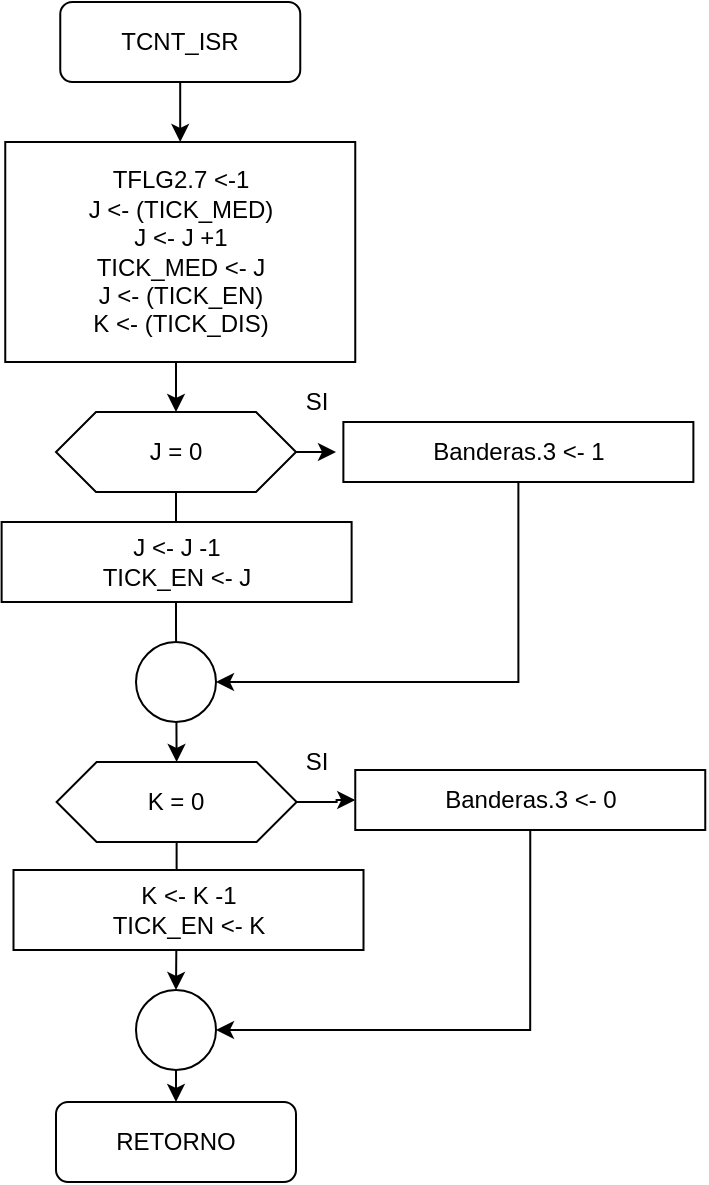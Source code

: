 <mxfile version="14.4.3" type="device"><diagram id="C5RBs43oDa-KdzZeNtuy" name="Page-1"><mxGraphModel dx="787" dy="504" grid="1" gridSize="10" guides="1" tooltips="1" connect="1" arrows="1" fold="1" page="1" pageScale="1" pageWidth="827" pageHeight="1169" math="0" shadow="0"><root><mxCell id="WIyWlLk6GJQsqaUBKTNV-0"/><mxCell id="WIyWlLk6GJQsqaUBKTNV-1" parent="WIyWlLk6GJQsqaUBKTNV-0"/><mxCell id="3UIUOjf5Csk4QFgUwrub-1" value="" style="edgeStyle=orthogonalEdgeStyle;rounded=0;orthogonalLoop=1;jettySize=auto;html=1;" parent="WIyWlLk6GJQsqaUBKTNV-1" source="WIyWlLk6GJQsqaUBKTNV-3" target="pfgqfrJoT4rs6NwWn4Od-164" edge="1"><mxGeometry relative="1" as="geometry"/></mxCell><mxCell id="WIyWlLk6GJQsqaUBKTNV-3" value="TCNT_ISR" style="rounded=1;whiteSpace=wrap;html=1;fontSize=12;glass=0;strokeWidth=1;shadow=0;" parent="WIyWlLk6GJQsqaUBKTNV-1" vertex="1"><mxGeometry x="282.13" width="120" height="40" as="geometry"/></mxCell><mxCell id="pfgqfrJoT4rs6NwWn4Od-118" style="edgeStyle=orthogonalEdgeStyle;rounded=0;orthogonalLoop=1;jettySize=auto;html=1;exitX=0.5;exitY=1;exitDx=0;exitDy=0;entryX=0.5;entryY=0;entryDx=0;entryDy=0;" parent="WIyWlLk6GJQsqaUBKTNV-1" target="pfgqfrJoT4rs6NwWn4Od-114" edge="1"><mxGeometry relative="1" as="geometry"><mxPoint x="338.75" y="175" as="sourcePoint"/></mxGeometry></mxCell><mxCell id="pfgqfrJoT4rs6NwWn4Od-166" style="edgeStyle=orthogonalEdgeStyle;rounded=0;orthogonalLoop=1;jettySize=auto;html=1;exitX=1;exitY=0.5;exitDx=0;exitDy=0;" parent="WIyWlLk6GJQsqaUBKTNV-1" source="pfgqfrJoT4rs6NwWn4Od-114" edge="1"><mxGeometry relative="1" as="geometry"><mxPoint x="420" y="225" as="targetPoint"/></mxGeometry></mxCell><mxCell id="pfgqfrJoT4rs6NwWn4Od-171" style="edgeStyle=orthogonalEdgeStyle;rounded=0;orthogonalLoop=1;jettySize=auto;html=1;exitX=0.5;exitY=1;exitDx=0;exitDy=0;entryX=0.5;entryY=0;entryDx=0;entryDy=0;" parent="WIyWlLk6GJQsqaUBKTNV-1" source="pfgqfrJoT4rs6NwWn4Od-114" target="pfgqfrJoT4rs6NwWn4Od-168" edge="1"><mxGeometry relative="1" as="geometry"/></mxCell><mxCell id="pfgqfrJoT4rs6NwWn4Od-114" value="J = 0" style="shape=hexagon;perimeter=hexagonPerimeter2;whiteSpace=wrap;html=1;fixedSize=1;" parent="WIyWlLk6GJQsqaUBKTNV-1" vertex="1"><mxGeometry x="280" y="205" width="120" height="40" as="geometry"/></mxCell><mxCell id="pfgqfrJoT4rs6NwWn4Od-121" value="SI" style="text;html=1;align=center;verticalAlign=middle;resizable=0;points=[];autosize=1;" parent="WIyWlLk6GJQsqaUBKTNV-1" vertex="1"><mxGeometry x="394.69" y="190" width="30" height="20" as="geometry"/></mxCell><mxCell id="pfgqfrJoT4rs6NwWn4Od-170" style="edgeStyle=orthogonalEdgeStyle;rounded=0;orthogonalLoop=1;jettySize=auto;html=1;exitX=0.5;exitY=1;exitDx=0;exitDy=0;entryX=1;entryY=0.5;entryDx=0;entryDy=0;" parent="WIyWlLk6GJQsqaUBKTNV-1" source="pfgqfrJoT4rs6NwWn4Od-141" target="pfgqfrJoT4rs6NwWn4Od-169" edge="1"><mxGeometry relative="1" as="geometry"/></mxCell><mxCell id="pfgqfrJoT4rs6NwWn4Od-141" value="Banderas.3 &amp;lt;- 1" style="rounded=0;whiteSpace=wrap;html=1;" parent="WIyWlLk6GJQsqaUBKTNV-1" vertex="1"><mxGeometry x="423.69" y="210" width="175" height="30" as="geometry"/></mxCell><mxCell id="pfgqfrJoT4rs6NwWn4Od-164" value="&lt;div&gt;TFLG2.7 &amp;lt;-1&lt;/div&gt;&lt;div&gt;J &amp;lt;- (TICK_MED)&lt;/div&gt;&lt;div&gt;J &amp;lt;- J +1&lt;/div&gt;&lt;div&gt;TICK_MED &amp;lt;- J&lt;/div&gt;&lt;div&gt;J &amp;lt;- (TICK_EN)&lt;/div&gt;&lt;div&gt;K &amp;lt;- (TICK_DIS)&lt;br&gt;&lt;/div&gt;" style="rounded=0;whiteSpace=wrap;html=1;" parent="WIyWlLk6GJQsqaUBKTNV-1" vertex="1"><mxGeometry x="254.63" y="70" width="175" height="110" as="geometry"/></mxCell><mxCell id="pfgqfrJoT4rs6NwWn4Od-167" value="&lt;div&gt;J &amp;lt;- J -1&lt;/div&gt;&lt;div&gt;TICK_EN &amp;lt;- J&lt;br&gt;&lt;/div&gt;" style="rounded=0;whiteSpace=wrap;html=1;" parent="WIyWlLk6GJQsqaUBKTNV-1" vertex="1"><mxGeometry x="252.81" y="260" width="175" height="40" as="geometry"/></mxCell><mxCell id="pfgqfrJoT4rs6NwWn4Od-175" style="edgeStyle=orthogonalEdgeStyle;rounded=0;orthogonalLoop=1;jettySize=auto;html=1;exitX=1;exitY=0.5;exitDx=0;exitDy=0;" parent="WIyWlLk6GJQsqaUBKTNV-1" source="pfgqfrJoT4rs6NwWn4Od-168" target="pfgqfrJoT4rs6NwWn4Od-172" edge="1"><mxGeometry relative="1" as="geometry"/></mxCell><mxCell id="pfgqfrJoT4rs6NwWn4Od-176" style="edgeStyle=orthogonalEdgeStyle;rounded=0;orthogonalLoop=1;jettySize=auto;html=1;exitX=0.5;exitY=1;exitDx=0;exitDy=0;entryX=0.5;entryY=0;entryDx=0;entryDy=0;" parent="WIyWlLk6GJQsqaUBKTNV-1" source="pfgqfrJoT4rs6NwWn4Od-168" target="pfgqfrJoT4rs6NwWn4Od-174" edge="1"><mxGeometry relative="1" as="geometry"/></mxCell><mxCell id="pfgqfrJoT4rs6NwWn4Od-168" value="K = 0" style="shape=hexagon;perimeter=hexagonPerimeter2;whiteSpace=wrap;html=1;fixedSize=1;" parent="WIyWlLk6GJQsqaUBKTNV-1" vertex="1"><mxGeometry x="280.31" y="380" width="120" height="40" as="geometry"/></mxCell><mxCell id="pfgqfrJoT4rs6NwWn4Od-169" value="" style="ellipse;whiteSpace=wrap;html=1;aspect=fixed;" parent="WIyWlLk6GJQsqaUBKTNV-1" vertex="1"><mxGeometry x="320" y="320" width="40" height="40" as="geometry"/></mxCell><mxCell id="pfgqfrJoT4rs6NwWn4Od-179" style="edgeStyle=orthogonalEdgeStyle;rounded=0;orthogonalLoop=1;jettySize=auto;html=1;exitX=0.5;exitY=1;exitDx=0;exitDy=0;entryX=1;entryY=0.5;entryDx=0;entryDy=0;" parent="WIyWlLk6GJQsqaUBKTNV-1" source="pfgqfrJoT4rs6NwWn4Od-172" target="pfgqfrJoT4rs6NwWn4Od-174" edge="1"><mxGeometry relative="1" as="geometry"/></mxCell><mxCell id="pfgqfrJoT4rs6NwWn4Od-172" value="Banderas.3 &amp;lt;- 0" style="rounded=0;whiteSpace=wrap;html=1;" parent="WIyWlLk6GJQsqaUBKTNV-1" vertex="1"><mxGeometry x="429.63" y="384" width="175" height="30" as="geometry"/></mxCell><mxCell id="pfgqfrJoT4rs6NwWn4Od-173" value="&lt;div&gt;K &amp;lt;- K -1&lt;/div&gt;&lt;div&gt;TICK_EN &amp;lt;- K&lt;br&gt;&lt;/div&gt;" style="rounded=0;whiteSpace=wrap;html=1;" parent="WIyWlLk6GJQsqaUBKTNV-1" vertex="1"><mxGeometry x="258.75" y="434" width="175" height="40" as="geometry"/></mxCell><mxCell id="pfgqfrJoT4rs6NwWn4Od-180" style="edgeStyle=orthogonalEdgeStyle;rounded=0;orthogonalLoop=1;jettySize=auto;html=1;exitX=0.5;exitY=1;exitDx=0;exitDy=0;entryX=0.5;entryY=0;entryDx=0;entryDy=0;" parent="WIyWlLk6GJQsqaUBKTNV-1" source="pfgqfrJoT4rs6NwWn4Od-174" target="pfgqfrJoT4rs6NwWn4Od-178" edge="1"><mxGeometry relative="1" as="geometry"/></mxCell><mxCell id="pfgqfrJoT4rs6NwWn4Od-174" value="" style="ellipse;whiteSpace=wrap;html=1;aspect=fixed;" parent="WIyWlLk6GJQsqaUBKTNV-1" vertex="1"><mxGeometry x="320" y="494" width="40" height="40" as="geometry"/></mxCell><mxCell id="pfgqfrJoT4rs6NwWn4Od-177" value="SI" style="text;html=1;align=center;verticalAlign=middle;resizable=0;points=[];autosize=1;" parent="WIyWlLk6GJQsqaUBKTNV-1" vertex="1"><mxGeometry x="395" y="370" width="30" height="20" as="geometry"/></mxCell><mxCell id="pfgqfrJoT4rs6NwWn4Od-178" value="RETORNO" style="rounded=1;whiteSpace=wrap;html=1;fontSize=12;glass=0;strokeWidth=1;shadow=0;" parent="WIyWlLk6GJQsqaUBKTNV-1" vertex="1"><mxGeometry x="280" y="550" width="120" height="40" as="geometry"/></mxCell></root></mxGraphModel></diagram></mxfile>